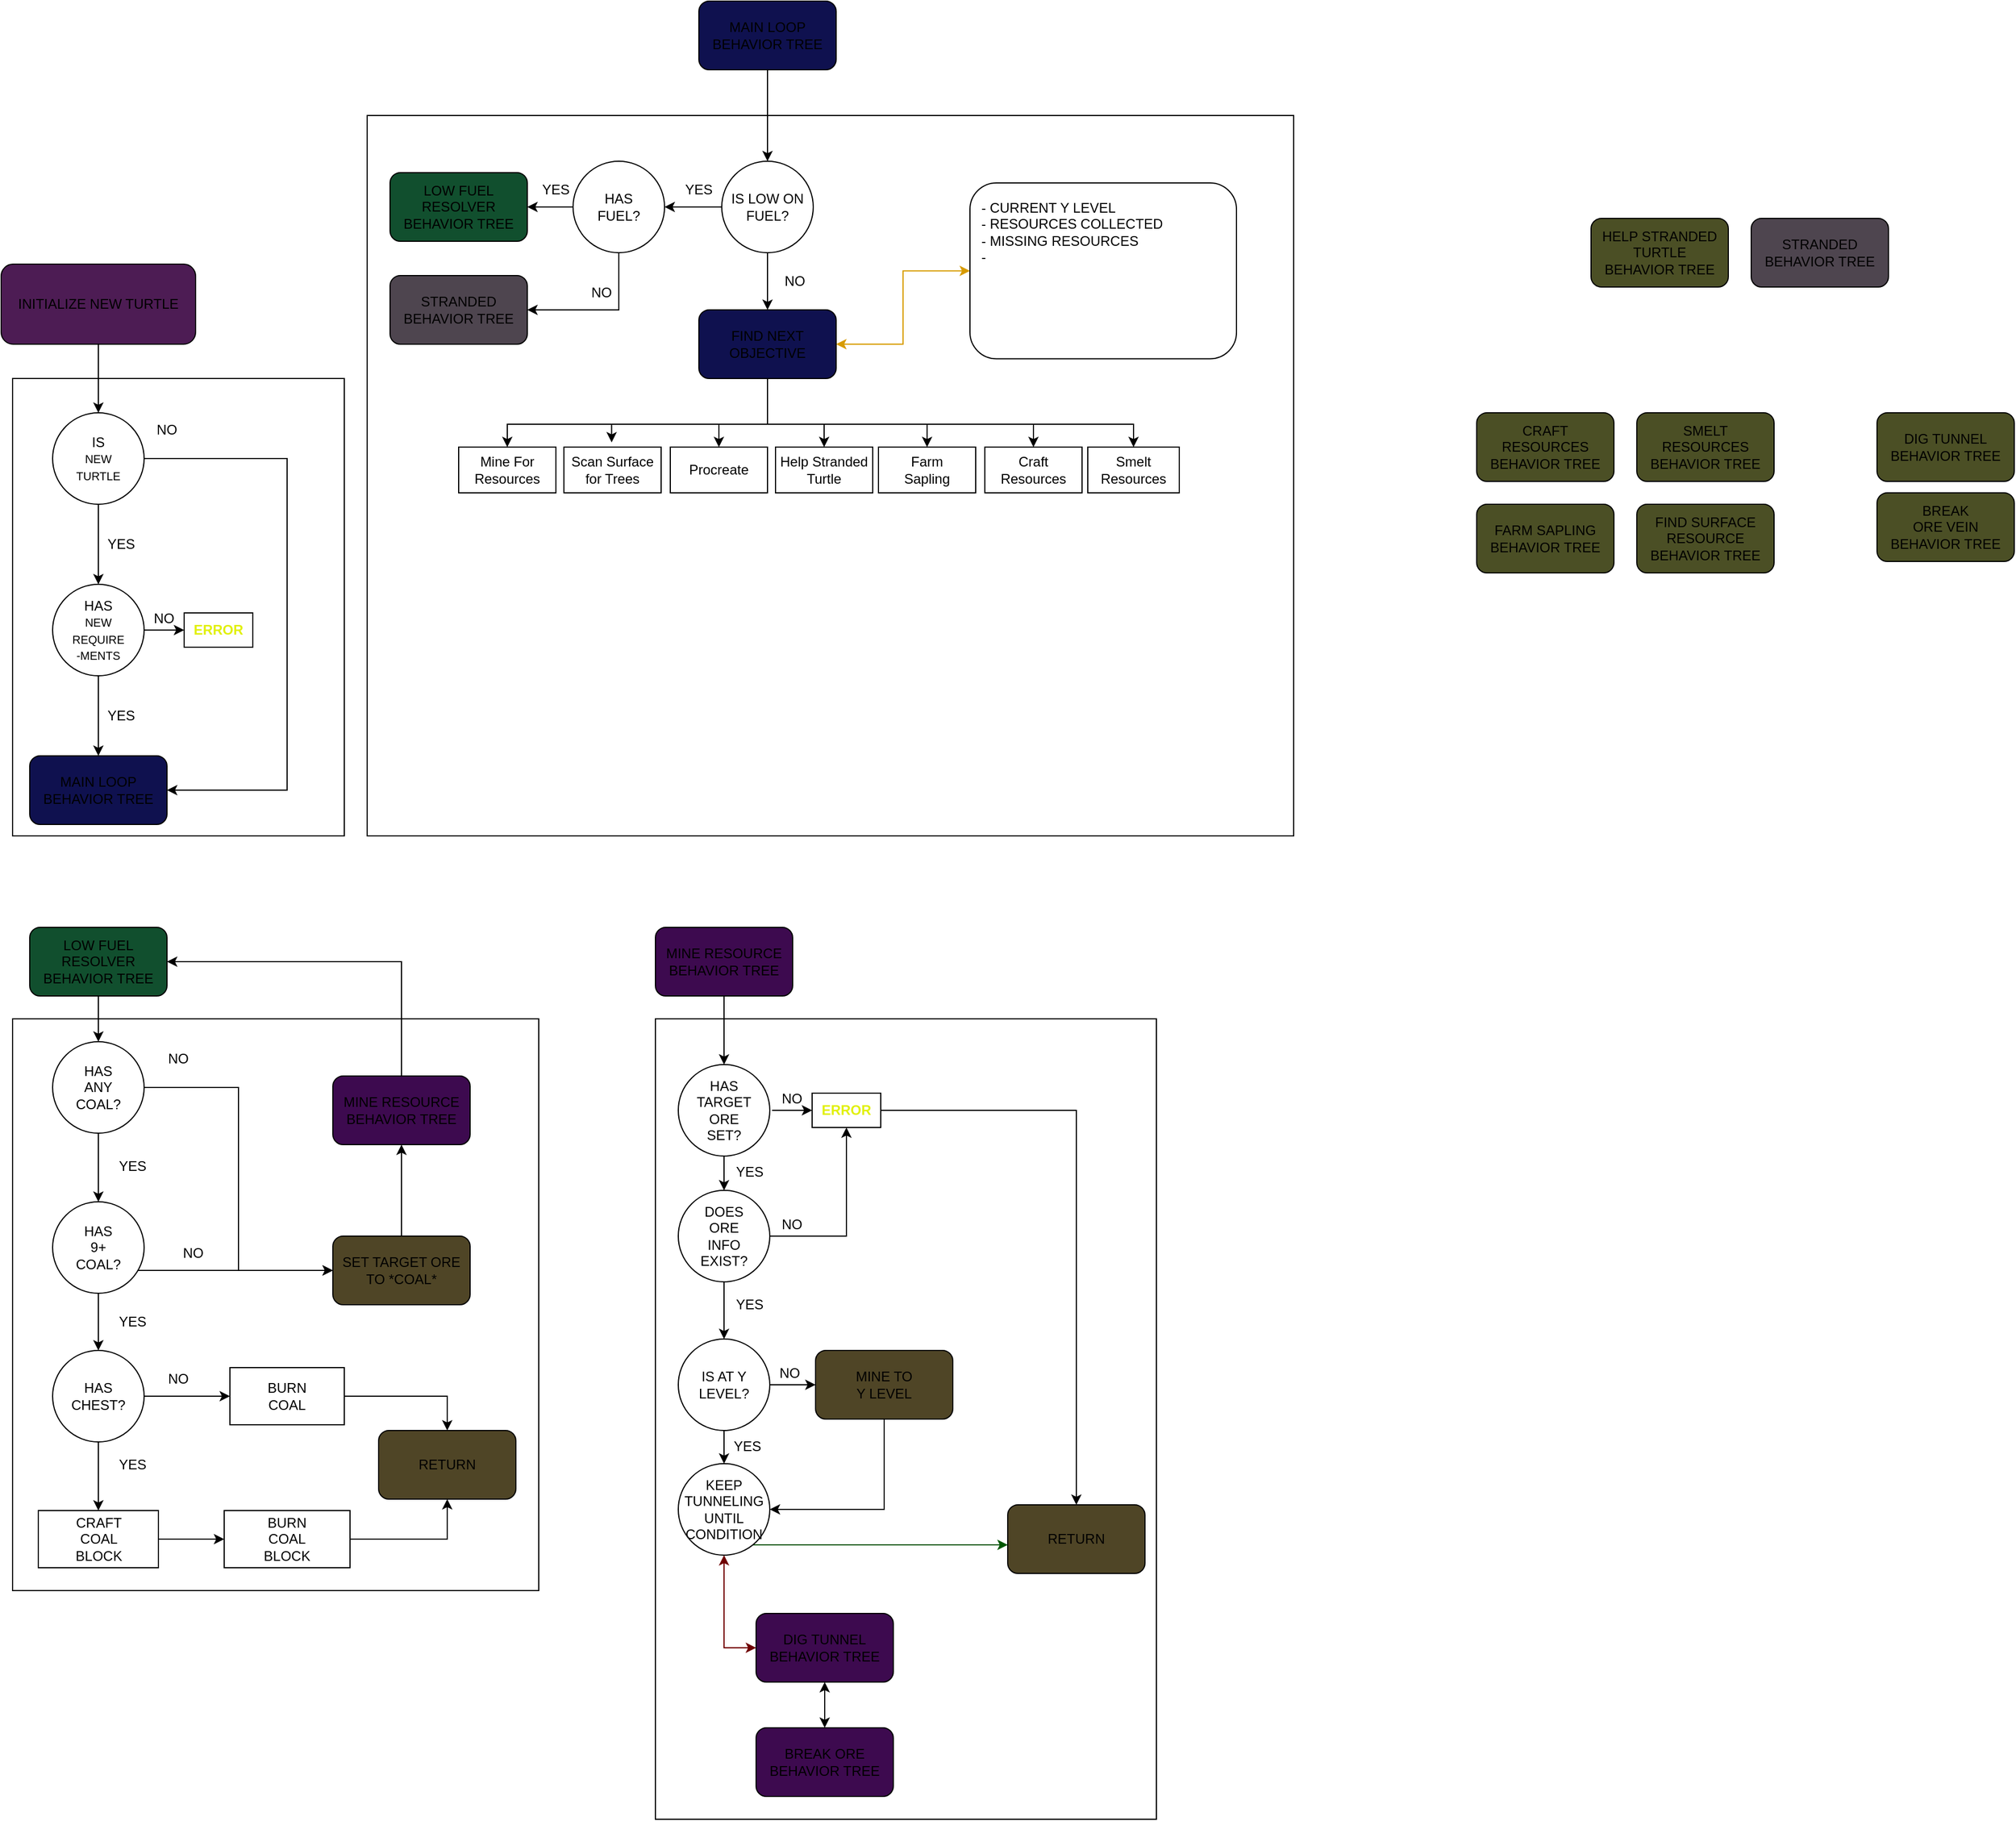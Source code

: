 <mxfile version="22.1.2" type="device">
  <diagram id="C5RBs43oDa-KdzZeNtuy" name="Page-1">
    <mxGraphModel dx="989" dy="1010" grid="1" gridSize="10" guides="1" tooltips="1" connect="1" arrows="1" fold="1" page="0" pageScale="1" pageWidth="827" pageHeight="1169" math="0" shadow="0">
      <root>
        <mxCell id="WIyWlLk6GJQsqaUBKTNV-0" />
        <mxCell id="WIyWlLk6GJQsqaUBKTNV-1" parent="WIyWlLk6GJQsqaUBKTNV-0" />
        <mxCell id="fIsmHAN3YxHPpo_NFKhi-23" value="" style="rounded=0;whiteSpace=wrap;html=1;fillColor=none;" parent="WIyWlLk6GJQsqaUBKTNV-1" vertex="1">
          <mxGeometry x="360" y="-90" width="810" height="630" as="geometry" />
        </mxCell>
        <mxCell id="fIsmHAN3YxHPpo_NFKhi-88" value="" style="rounded=0;whiteSpace=wrap;html=1;fillColor=none;" parent="WIyWlLk6GJQsqaUBKTNV-1" vertex="1">
          <mxGeometry x="612" y="700" width="438" height="700" as="geometry" />
        </mxCell>
        <mxCell id="fIsmHAN3YxHPpo_NFKhi-19" value="" style="rounded=0;whiteSpace=wrap;html=1;fillColor=none;" parent="WIyWlLk6GJQsqaUBKTNV-1" vertex="1">
          <mxGeometry x="50" y="140" width="290" height="400" as="geometry" />
        </mxCell>
        <mxCell id="fIsmHAN3YxHPpo_NFKhi-36" value="" style="rounded=0;whiteSpace=wrap;html=1;fillColor=none;" parent="WIyWlLk6GJQsqaUBKTNV-1" vertex="1">
          <mxGeometry x="50" y="700" width="460" height="500" as="geometry" />
        </mxCell>
        <mxCell id="fIsmHAN3YxHPpo_NFKhi-26" style="edgeStyle=orthogonalEdgeStyle;rounded=0;orthogonalLoop=1;jettySize=auto;html=1;entryX=0.5;entryY=0;entryDx=0;entryDy=0;" parent="WIyWlLk6GJQsqaUBKTNV-1" source="fIsmHAN3YxHPpo_NFKhi-1" target="fIsmHAN3YxHPpo_NFKhi-6" edge="1">
          <mxGeometry relative="1" as="geometry" />
        </mxCell>
        <mxCell id="fIsmHAN3YxHPpo_NFKhi-1" value="INITIALIZE NEW TURTLE" style="rounded=1;whiteSpace=wrap;html=1;fillColor=#4D1C54;" parent="WIyWlLk6GJQsqaUBKTNV-1" vertex="1">
          <mxGeometry x="40" y="40" width="170" height="70" as="geometry" />
        </mxCell>
        <mxCell id="fIsmHAN3YxHPpo_NFKhi-5" style="edgeStyle=orthogonalEdgeStyle;rounded=0;orthogonalLoop=1;jettySize=auto;html=1;entryX=0.5;entryY=0;entryDx=0;entryDy=0;exitX=0.5;exitY=1;exitDx=0;exitDy=0;" parent="WIyWlLk6GJQsqaUBKTNV-1" source="fIsmHAN3YxHPpo_NFKhi-6" target="fIsmHAN3YxHPpo_NFKhi-7" edge="1">
          <mxGeometry relative="1" as="geometry">
            <mxPoint x="125" y="270" as="sourcePoint" />
            <mxPoint x="125" y="310" as="targetPoint" />
          </mxGeometry>
        </mxCell>
        <mxCell id="fIsmHAN3YxHPpo_NFKhi-8" style="edgeStyle=orthogonalEdgeStyle;rounded=0;orthogonalLoop=1;jettySize=auto;html=1;entryX=1;entryY=0.5;entryDx=0;entryDy=0;exitX=1;exitY=0.5;exitDx=0;exitDy=0;" parent="WIyWlLk6GJQsqaUBKTNV-1" source="fIsmHAN3YxHPpo_NFKhi-6" target="fIsmHAN3YxHPpo_NFKhi-10" edge="1">
          <mxGeometry relative="1" as="geometry">
            <mxPoint x="200" y="210" as="targetPoint" />
            <Array as="points">
              <mxPoint x="290" y="210" />
              <mxPoint x="290" y="500" />
            </Array>
          </mxGeometry>
        </mxCell>
        <mxCell id="fIsmHAN3YxHPpo_NFKhi-6" value="IS&lt;br style=&quot;font-size: 10px;&quot;&gt;&lt;span style=&quot;font-size: 10px;&quot;&gt;NEW&lt;/span&gt;&lt;br style=&quot;font-size: 10px;&quot;&gt;&lt;span style=&quot;font-size: 10px;&quot;&gt;TURTLE&lt;/span&gt;" style="ellipse;whiteSpace=wrap;html=1;aspect=fixed;" parent="WIyWlLk6GJQsqaUBKTNV-1" vertex="1">
          <mxGeometry x="85" y="170" width="80" height="80" as="geometry" />
        </mxCell>
        <mxCell id="fIsmHAN3YxHPpo_NFKhi-9" style="edgeStyle=orthogonalEdgeStyle;rounded=0;orthogonalLoop=1;jettySize=auto;html=1;" parent="WIyWlLk6GJQsqaUBKTNV-1" source="fIsmHAN3YxHPpo_NFKhi-7" edge="1">
          <mxGeometry relative="1" as="geometry">
            <mxPoint x="200" y="360" as="targetPoint" />
          </mxGeometry>
        </mxCell>
        <mxCell id="fIsmHAN3YxHPpo_NFKhi-11" style="edgeStyle=orthogonalEdgeStyle;rounded=0;orthogonalLoop=1;jettySize=auto;html=1;entryX=0.5;entryY=0;entryDx=0;entryDy=0;" parent="WIyWlLk6GJQsqaUBKTNV-1" source="fIsmHAN3YxHPpo_NFKhi-7" target="fIsmHAN3YxHPpo_NFKhi-10" edge="1">
          <mxGeometry relative="1" as="geometry" />
        </mxCell>
        <mxCell id="fIsmHAN3YxHPpo_NFKhi-7" value="HAS&lt;br style=&quot;font-size: 10px;&quot;&gt;&lt;span style=&quot;font-size: 10px;&quot;&gt;NEW&lt;/span&gt;&lt;br style=&quot;font-size: 10px;&quot;&gt;&lt;span style=&quot;font-size: 10px;&quot;&gt;REQUIRE&lt;br&gt;&lt;/span&gt;&lt;span style=&quot;font-size: 10px;&quot;&gt;-MENTS&lt;/span&gt;" style="ellipse;whiteSpace=wrap;html=1;aspect=fixed;" parent="WIyWlLk6GJQsqaUBKTNV-1" vertex="1">
          <mxGeometry x="85" y="320" width="80" height="80" as="geometry" />
        </mxCell>
        <mxCell id="fIsmHAN3YxHPpo_NFKhi-10" value="MAIN LOOP&lt;br&gt;BEHAVIOR TREE" style="rounded=1;whiteSpace=wrap;html=1;fillColor=#0F114F;" parent="WIyWlLk6GJQsqaUBKTNV-1" vertex="1">
          <mxGeometry x="65" y="470" width="120" height="60" as="geometry" />
        </mxCell>
        <mxCell id="fIsmHAN3YxHPpo_NFKhi-13" value="ERROR" style="text;html=1;strokeColor=default;fillColor=none;align=center;verticalAlign=middle;whiteSpace=wrap;rounded=0;fontColor=#E1F00C;fontStyle=1" parent="WIyWlLk6GJQsqaUBKTNV-1" vertex="1">
          <mxGeometry x="200" y="345" width="60" height="30" as="geometry" />
        </mxCell>
        <mxCell id="fIsmHAN3YxHPpo_NFKhi-14" value="NO" style="text;html=1;strokeColor=none;fillColor=none;align=center;verticalAlign=middle;whiteSpace=wrap;rounded=0;" parent="WIyWlLk6GJQsqaUBKTNV-1" vertex="1">
          <mxGeometry x="165" y="170" width="40" height="30" as="geometry" />
        </mxCell>
        <mxCell id="fIsmHAN3YxHPpo_NFKhi-16" value="NO" style="text;html=1;strokeColor=none;fillColor=none;align=center;verticalAlign=middle;whiteSpace=wrap;rounded=0;" parent="WIyWlLk6GJQsqaUBKTNV-1" vertex="1">
          <mxGeometry x="165" y="340" width="35" height="20" as="geometry" />
        </mxCell>
        <mxCell id="fIsmHAN3YxHPpo_NFKhi-17" value="YES" style="text;html=1;strokeColor=none;fillColor=none;align=center;verticalAlign=middle;whiteSpace=wrap;rounded=0;" parent="WIyWlLk6GJQsqaUBKTNV-1" vertex="1">
          <mxGeometry x="125" y="270" width="40" height="30" as="geometry" />
        </mxCell>
        <mxCell id="fIsmHAN3YxHPpo_NFKhi-18" value="YES" style="text;html=1;strokeColor=none;fillColor=none;align=center;verticalAlign=middle;whiteSpace=wrap;rounded=0;" parent="WIyWlLk6GJQsqaUBKTNV-1" vertex="1">
          <mxGeometry x="125" y="420" width="40" height="30" as="geometry" />
        </mxCell>
        <mxCell id="fIsmHAN3YxHPpo_NFKhi-27" style="edgeStyle=orthogonalEdgeStyle;rounded=0;orthogonalLoop=1;jettySize=auto;html=1;entryX=0.5;entryY=0;entryDx=0;entryDy=0;" parent="WIyWlLk6GJQsqaUBKTNV-1" source="fIsmHAN3YxHPpo_NFKhi-21" target="fIsmHAN3YxHPpo_NFKhi-25" edge="1">
          <mxGeometry relative="1" as="geometry" />
        </mxCell>
        <mxCell id="fIsmHAN3YxHPpo_NFKhi-21" value="MAIN LOOP&lt;br&gt;BEHAVIOR TREE" style="rounded=1;whiteSpace=wrap;html=1;fillColor=#0F114F;" parent="WIyWlLk6GJQsqaUBKTNV-1" vertex="1">
          <mxGeometry x="650" y="-190" width="120" height="60" as="geometry" />
        </mxCell>
        <mxCell id="fIsmHAN3YxHPpo_NFKhi-38" style="edgeStyle=orthogonalEdgeStyle;rounded=0;orthogonalLoop=1;jettySize=auto;html=1;entryX=0.5;entryY=0;entryDx=0;entryDy=0;" parent="WIyWlLk6GJQsqaUBKTNV-1" source="fIsmHAN3YxHPpo_NFKhi-22" target="fIsmHAN3YxHPpo_NFKhi-37" edge="1">
          <mxGeometry relative="1" as="geometry" />
        </mxCell>
        <mxCell id="fIsmHAN3YxHPpo_NFKhi-22" value="LOW FUEL&lt;br&gt;RESOLVER&lt;br&gt;BEHAVIOR TREE" style="rounded=1;whiteSpace=wrap;html=1;fillColor=#114F2E;" parent="WIyWlLk6GJQsqaUBKTNV-1" vertex="1">
          <mxGeometry x="65" y="620" width="120" height="60" as="geometry" />
        </mxCell>
        <mxCell id="fIsmHAN3YxHPpo_NFKhi-30" style="edgeStyle=orthogonalEdgeStyle;rounded=0;orthogonalLoop=1;jettySize=auto;html=1;entryX=0.5;entryY=0;entryDx=0;entryDy=0;" parent="WIyWlLk6GJQsqaUBKTNV-1" source="fIsmHAN3YxHPpo_NFKhi-25" target="fIsmHAN3YxHPpo_NFKhi-29" edge="1">
          <mxGeometry relative="1" as="geometry" />
        </mxCell>
        <mxCell id="fIsmHAN3YxHPpo_NFKhi-130" style="edgeStyle=orthogonalEdgeStyle;rounded=0;orthogonalLoop=1;jettySize=auto;html=1;entryX=1;entryY=0.5;entryDx=0;entryDy=0;" parent="WIyWlLk6GJQsqaUBKTNV-1" source="fIsmHAN3YxHPpo_NFKhi-25" target="fIsmHAN3YxHPpo_NFKhi-58" edge="1">
          <mxGeometry relative="1" as="geometry" />
        </mxCell>
        <mxCell id="fIsmHAN3YxHPpo_NFKhi-25" value="IS LOW ON FUEL?" style="ellipse;whiteSpace=wrap;html=1;aspect=fixed;" parent="WIyWlLk6GJQsqaUBKTNV-1" vertex="1">
          <mxGeometry x="670" y="-50" width="80" height="80" as="geometry" />
        </mxCell>
        <mxCell id="OW8KxhWi1w3v-cnNSmXm-7" style="edgeStyle=orthogonalEdgeStyle;rounded=0;orthogonalLoop=1;jettySize=auto;html=1;entryX=0;entryY=0.5;entryDx=0;entryDy=0;fillColor=#ffcd28;gradientColor=#ffa500;strokeColor=#d79b00;startArrow=classic;startFill=1;" edge="1" parent="WIyWlLk6GJQsqaUBKTNV-1" source="fIsmHAN3YxHPpo_NFKhi-29" target="OW8KxhWi1w3v-cnNSmXm-3">
          <mxGeometry relative="1" as="geometry" />
        </mxCell>
        <mxCell id="OW8KxhWi1w3v-cnNSmXm-14" style="edgeStyle=orthogonalEdgeStyle;rounded=0;orthogonalLoop=1;jettySize=auto;html=1;entryX=0.5;entryY=0;entryDx=0;entryDy=0;" edge="1" parent="WIyWlLk6GJQsqaUBKTNV-1" source="fIsmHAN3YxHPpo_NFKhi-29" target="OW8KxhWi1w3v-cnNSmXm-6">
          <mxGeometry relative="1" as="geometry">
            <Array as="points">
              <mxPoint x="710" y="180" />
              <mxPoint x="483" y="180" />
            </Array>
          </mxGeometry>
        </mxCell>
        <mxCell id="OW8KxhWi1w3v-cnNSmXm-16" style="edgeStyle=orthogonalEdgeStyle;rounded=0;orthogonalLoop=1;jettySize=auto;html=1;entryX=0.5;entryY=0;entryDx=0;entryDy=0;" edge="1" parent="WIyWlLk6GJQsqaUBKTNV-1" source="fIsmHAN3YxHPpo_NFKhi-29" target="OW8KxhWi1w3v-cnNSmXm-9">
          <mxGeometry relative="1" as="geometry">
            <Array as="points">
              <mxPoint x="710" y="180" />
              <mxPoint x="667" y="180" />
            </Array>
          </mxGeometry>
        </mxCell>
        <mxCell id="OW8KxhWi1w3v-cnNSmXm-17" style="edgeStyle=orthogonalEdgeStyle;rounded=0;orthogonalLoop=1;jettySize=auto;html=1;entryX=0.5;entryY=0;entryDx=0;entryDy=0;" edge="1" parent="WIyWlLk6GJQsqaUBKTNV-1" source="fIsmHAN3YxHPpo_NFKhi-29" target="OW8KxhWi1w3v-cnNSmXm-8">
          <mxGeometry relative="1" as="geometry">
            <Array as="points">
              <mxPoint x="710" y="180" />
              <mxPoint x="759" y="180" />
            </Array>
          </mxGeometry>
        </mxCell>
        <mxCell id="OW8KxhWi1w3v-cnNSmXm-18" style="edgeStyle=orthogonalEdgeStyle;rounded=0;orthogonalLoop=1;jettySize=auto;html=1;entryX=0.5;entryY=0;entryDx=0;entryDy=0;" edge="1" parent="WIyWlLk6GJQsqaUBKTNV-1" source="fIsmHAN3YxHPpo_NFKhi-29" target="OW8KxhWi1w3v-cnNSmXm-11">
          <mxGeometry relative="1" as="geometry">
            <Array as="points">
              <mxPoint x="710" y="180" />
              <mxPoint x="849" y="180" />
            </Array>
          </mxGeometry>
        </mxCell>
        <mxCell id="OW8KxhWi1w3v-cnNSmXm-19" style="edgeStyle=orthogonalEdgeStyle;rounded=0;orthogonalLoop=1;jettySize=auto;html=1;entryX=0.5;entryY=0;entryDx=0;entryDy=0;" edge="1" parent="WIyWlLk6GJQsqaUBKTNV-1" source="fIsmHAN3YxHPpo_NFKhi-29" target="OW8KxhWi1w3v-cnNSmXm-10">
          <mxGeometry relative="1" as="geometry">
            <Array as="points">
              <mxPoint x="710" y="180" />
              <mxPoint x="943" y="180" />
            </Array>
          </mxGeometry>
        </mxCell>
        <mxCell id="OW8KxhWi1w3v-cnNSmXm-20" style="edgeStyle=orthogonalEdgeStyle;rounded=0;orthogonalLoop=1;jettySize=auto;html=1;entryX=0.5;entryY=0;entryDx=0;entryDy=0;" edge="1" parent="WIyWlLk6GJQsqaUBKTNV-1" source="fIsmHAN3YxHPpo_NFKhi-29" target="OW8KxhWi1w3v-cnNSmXm-12">
          <mxGeometry relative="1" as="geometry">
            <Array as="points">
              <mxPoint x="710" y="180" />
              <mxPoint x="1030" y="180" />
            </Array>
          </mxGeometry>
        </mxCell>
        <mxCell id="fIsmHAN3YxHPpo_NFKhi-29" value="FIND NEXT OBJECTIVE" style="rounded=1;whiteSpace=wrap;html=1;fillColor=#0F114F;" parent="WIyWlLk6GJQsqaUBKTNV-1" vertex="1">
          <mxGeometry x="650" y="80" width="120" height="60" as="geometry" />
        </mxCell>
        <mxCell id="fIsmHAN3YxHPpo_NFKhi-32" value="LOW FUEL&lt;br&gt;RESOLVER&lt;br&gt;BEHAVIOR TREE" style="rounded=1;whiteSpace=wrap;html=1;fillColor=#114F2E;" parent="WIyWlLk6GJQsqaUBKTNV-1" vertex="1">
          <mxGeometry x="380" y="-40" width="120" height="60" as="geometry" />
        </mxCell>
        <mxCell id="fIsmHAN3YxHPpo_NFKhi-34" value="YES" style="text;html=1;strokeColor=none;fillColor=none;align=center;verticalAlign=middle;whiteSpace=wrap;rounded=0;" parent="WIyWlLk6GJQsqaUBKTNV-1" vertex="1">
          <mxGeometry x="630" y="-40" width="40" height="30" as="geometry" />
        </mxCell>
        <mxCell id="fIsmHAN3YxHPpo_NFKhi-47" style="edgeStyle=orthogonalEdgeStyle;rounded=0;orthogonalLoop=1;jettySize=auto;html=1;entryX=0.5;entryY=0;entryDx=0;entryDy=0;" parent="WIyWlLk6GJQsqaUBKTNV-1" source="fIsmHAN3YxHPpo_NFKhi-37" target="fIsmHAN3YxHPpo_NFKhi-41" edge="1">
          <mxGeometry relative="1" as="geometry" />
        </mxCell>
        <mxCell id="fIsmHAN3YxHPpo_NFKhi-124" style="edgeStyle=orthogonalEdgeStyle;rounded=0;orthogonalLoop=1;jettySize=auto;html=1;entryX=0;entryY=0.5;entryDx=0;entryDy=0;" parent="WIyWlLk6GJQsqaUBKTNV-1" source="fIsmHAN3YxHPpo_NFKhi-37" target="fIsmHAN3YxHPpo_NFKhi-83" edge="1">
          <mxGeometry relative="1" as="geometry" />
        </mxCell>
        <mxCell id="fIsmHAN3YxHPpo_NFKhi-37" value="HAS&lt;br&gt;ANY&lt;br&gt;COAL?" style="ellipse;whiteSpace=wrap;html=1;aspect=fixed;" parent="WIyWlLk6GJQsqaUBKTNV-1" vertex="1">
          <mxGeometry x="85" y="720" width="80" height="80" as="geometry" />
        </mxCell>
        <mxCell id="fIsmHAN3YxHPpo_NFKhi-51" style="edgeStyle=orthogonalEdgeStyle;rounded=0;orthogonalLoop=1;jettySize=auto;html=1;entryX=0.5;entryY=0;entryDx=0;entryDy=0;" parent="WIyWlLk6GJQsqaUBKTNV-1" source="fIsmHAN3YxHPpo_NFKhi-41" target="fIsmHAN3YxHPpo_NFKhi-50" edge="1">
          <mxGeometry relative="1" as="geometry" />
        </mxCell>
        <mxCell id="fIsmHAN3YxHPpo_NFKhi-123" style="edgeStyle=orthogonalEdgeStyle;rounded=0;orthogonalLoop=1;jettySize=auto;html=1;entryX=0;entryY=0.5;entryDx=0;entryDy=0;" parent="WIyWlLk6GJQsqaUBKTNV-1" source="fIsmHAN3YxHPpo_NFKhi-41" target="fIsmHAN3YxHPpo_NFKhi-83" edge="1">
          <mxGeometry relative="1" as="geometry">
            <Array as="points">
              <mxPoint x="300" y="920" />
              <mxPoint x="300" y="920" />
            </Array>
          </mxGeometry>
        </mxCell>
        <mxCell id="fIsmHAN3YxHPpo_NFKhi-41" value="HAS&lt;br&gt;9+&lt;br&gt;COAL?" style="ellipse;whiteSpace=wrap;html=1;aspect=fixed;" parent="WIyWlLk6GJQsqaUBKTNV-1" vertex="1">
          <mxGeometry x="85" y="860" width="80" height="80" as="geometry" />
        </mxCell>
        <mxCell id="fIsmHAN3YxHPpo_NFKhi-126" style="edgeStyle=orthogonalEdgeStyle;rounded=0;orthogonalLoop=1;jettySize=auto;html=1;entryX=1;entryY=0.5;entryDx=0;entryDy=0;" parent="WIyWlLk6GJQsqaUBKTNV-1" source="fIsmHAN3YxHPpo_NFKhi-43" target="fIsmHAN3YxHPpo_NFKhi-22" edge="1">
          <mxGeometry relative="1" as="geometry">
            <Array as="points">
              <mxPoint x="390" y="650" />
            </Array>
          </mxGeometry>
        </mxCell>
        <mxCell id="fIsmHAN3YxHPpo_NFKhi-43" value="MINE RESOURCE&lt;br&gt;BEHAVIOR TREE" style="rounded=1;whiteSpace=wrap;html=1;fillColor=#3D0A4F;" parent="WIyWlLk6GJQsqaUBKTNV-1" vertex="1">
          <mxGeometry x="330" y="750" width="120" height="60" as="geometry" />
        </mxCell>
        <mxCell id="fIsmHAN3YxHPpo_NFKhi-87" style="edgeStyle=orthogonalEdgeStyle;rounded=0;orthogonalLoop=1;jettySize=auto;html=1;entryX=0.5;entryY=0;entryDx=0;entryDy=0;" parent="WIyWlLk6GJQsqaUBKTNV-1" source="fIsmHAN3YxHPpo_NFKhi-45" target="fIsmHAN3YxHPpo_NFKhi-86" edge="1">
          <mxGeometry relative="1" as="geometry" />
        </mxCell>
        <mxCell id="fIsmHAN3YxHPpo_NFKhi-45" value="MINE RESOURCE&lt;br&gt;BEHAVIOR TREE" style="rounded=1;whiteSpace=wrap;html=1;fillColor=#3D0A4F;" parent="WIyWlLk6GJQsqaUBKTNV-1" vertex="1">
          <mxGeometry x="612" y="620" width="120" height="60" as="geometry" />
        </mxCell>
        <mxCell id="fIsmHAN3YxHPpo_NFKhi-46" value="NO" style="text;html=1;strokeColor=none;fillColor=none;align=center;verticalAlign=middle;whiteSpace=wrap;rounded=0;" parent="WIyWlLk6GJQsqaUBKTNV-1" vertex="1">
          <mxGeometry x="165" y="720" width="60" height="30" as="geometry" />
        </mxCell>
        <mxCell id="fIsmHAN3YxHPpo_NFKhi-49" value="NO" style="text;html=1;strokeColor=none;fillColor=none;align=center;verticalAlign=middle;whiteSpace=wrap;rounded=0;" parent="WIyWlLk6GJQsqaUBKTNV-1" vertex="1">
          <mxGeometry x="177.5" y="890" width="60" height="30" as="geometry" />
        </mxCell>
        <mxCell id="fIsmHAN3YxHPpo_NFKhi-75" style="edgeStyle=orthogonalEdgeStyle;rounded=0;orthogonalLoop=1;jettySize=auto;html=1;entryX=0;entryY=0.5;entryDx=0;entryDy=0;" parent="WIyWlLk6GJQsqaUBKTNV-1" source="fIsmHAN3YxHPpo_NFKhi-50" target="fIsmHAN3YxHPpo_NFKhi-67" edge="1">
          <mxGeometry relative="1" as="geometry" />
        </mxCell>
        <mxCell id="fIsmHAN3YxHPpo_NFKhi-76" style="edgeStyle=orthogonalEdgeStyle;rounded=0;orthogonalLoop=1;jettySize=auto;html=1;entryX=0.5;entryY=0;entryDx=0;entryDy=0;" parent="WIyWlLk6GJQsqaUBKTNV-1" source="fIsmHAN3YxHPpo_NFKhi-50" target="fIsmHAN3YxHPpo_NFKhi-68" edge="1">
          <mxGeometry relative="1" as="geometry" />
        </mxCell>
        <mxCell id="fIsmHAN3YxHPpo_NFKhi-50" value="HAS&lt;br&gt;CHEST?" style="ellipse;whiteSpace=wrap;html=1;aspect=fixed;" parent="WIyWlLk6GJQsqaUBKTNV-1" vertex="1">
          <mxGeometry x="85" y="990" width="80" height="80" as="geometry" />
        </mxCell>
        <mxCell id="fIsmHAN3YxHPpo_NFKhi-53" value="NO" style="text;html=1;strokeColor=none;fillColor=none;align=center;verticalAlign=middle;whiteSpace=wrap;rounded=0;" parent="WIyWlLk6GJQsqaUBKTNV-1" vertex="1">
          <mxGeometry x="165" y="1000" width="60" height="30" as="geometry" />
        </mxCell>
        <mxCell id="fIsmHAN3YxHPpo_NFKhi-57" value="STRANDED&lt;br&gt;BEHAVIOR TREE" style="rounded=1;whiteSpace=wrap;html=1;fillColor=#4E454F;" parent="WIyWlLk6GJQsqaUBKTNV-1" vertex="1">
          <mxGeometry x="1570" width="120" height="60" as="geometry" />
        </mxCell>
        <mxCell id="fIsmHAN3YxHPpo_NFKhi-60" value="NO" style="text;html=1;strokeColor=none;fillColor=none;align=center;verticalAlign=middle;whiteSpace=wrap;rounded=0;" parent="WIyWlLk6GJQsqaUBKTNV-1" vertex="1">
          <mxGeometry x="714" y="40" width="40" height="30" as="geometry" />
        </mxCell>
        <mxCell id="fIsmHAN3YxHPpo_NFKhi-61" value="STRANDED&lt;br&gt;BEHAVIOR TREE" style="rounded=1;whiteSpace=wrap;html=1;fillColor=#4E454F;" parent="WIyWlLk6GJQsqaUBKTNV-1" vertex="1">
          <mxGeometry x="380" y="50" width="120" height="60" as="geometry" />
        </mxCell>
        <mxCell id="fIsmHAN3YxHPpo_NFKhi-63" value="NO" style="text;html=1;strokeColor=none;fillColor=none;align=center;verticalAlign=middle;whiteSpace=wrap;rounded=0;" parent="WIyWlLk6GJQsqaUBKTNV-1" vertex="1">
          <mxGeometry x="550" y="50" width="30" height="30" as="geometry" />
        </mxCell>
        <mxCell id="fIsmHAN3YxHPpo_NFKhi-74" style="edgeStyle=orthogonalEdgeStyle;rounded=0;orthogonalLoop=1;jettySize=auto;html=1;entryX=0.5;entryY=0;entryDx=0;entryDy=0;" parent="WIyWlLk6GJQsqaUBKTNV-1" source="fIsmHAN3YxHPpo_NFKhi-67" target="fIsmHAN3YxHPpo_NFKhi-73" edge="1">
          <mxGeometry relative="1" as="geometry">
            <mxPoint x="430" y="1030" as="targetPoint" />
          </mxGeometry>
        </mxCell>
        <mxCell id="fIsmHAN3YxHPpo_NFKhi-67" value="BURN&lt;br&gt;COAL" style="rounded=0;whiteSpace=wrap;html=1;" parent="WIyWlLk6GJQsqaUBKTNV-1" vertex="1">
          <mxGeometry x="240" y="1005" width="100" height="50" as="geometry" />
        </mxCell>
        <mxCell id="fIsmHAN3YxHPpo_NFKhi-77" style="edgeStyle=orthogonalEdgeStyle;rounded=0;orthogonalLoop=1;jettySize=auto;html=1;entryX=0;entryY=0.5;entryDx=0;entryDy=0;" parent="WIyWlLk6GJQsqaUBKTNV-1" source="fIsmHAN3YxHPpo_NFKhi-68" target="fIsmHAN3YxHPpo_NFKhi-69" edge="1">
          <mxGeometry relative="1" as="geometry" />
        </mxCell>
        <mxCell id="fIsmHAN3YxHPpo_NFKhi-68" value="CRAFT&lt;br&gt;COAL&lt;br&gt;BLOCK" style="rounded=0;whiteSpace=wrap;html=1;" parent="WIyWlLk6GJQsqaUBKTNV-1" vertex="1">
          <mxGeometry x="72.5" y="1130" width="105" height="50" as="geometry" />
        </mxCell>
        <mxCell id="fIsmHAN3YxHPpo_NFKhi-78" style="edgeStyle=orthogonalEdgeStyle;rounded=0;orthogonalLoop=1;jettySize=auto;html=1;exitX=1;exitY=0.5;exitDx=0;exitDy=0;entryX=0.5;entryY=1;entryDx=0;entryDy=0;" parent="WIyWlLk6GJQsqaUBKTNV-1" source="fIsmHAN3YxHPpo_NFKhi-69" target="fIsmHAN3YxHPpo_NFKhi-73" edge="1">
          <mxGeometry relative="1" as="geometry" />
        </mxCell>
        <mxCell id="fIsmHAN3YxHPpo_NFKhi-69" value="BURN&lt;br&gt;COAL&lt;br&gt;BLOCK" style="rounded=0;whiteSpace=wrap;html=1;" parent="WIyWlLk6GJQsqaUBKTNV-1" vertex="1">
          <mxGeometry x="235" y="1130" width="110" height="50" as="geometry" />
        </mxCell>
        <mxCell id="fIsmHAN3YxHPpo_NFKhi-73" value="RETURN" style="rounded=1;whiteSpace=wrap;html=1;fillColor=#4F4526;" parent="WIyWlLk6GJQsqaUBKTNV-1" vertex="1">
          <mxGeometry x="370" y="1060" width="120" height="60" as="geometry" />
        </mxCell>
        <mxCell id="fIsmHAN3YxHPpo_NFKhi-80" value="YES" style="text;html=1;strokeColor=none;fillColor=none;align=center;verticalAlign=middle;whiteSpace=wrap;rounded=0;" parent="WIyWlLk6GJQsqaUBKTNV-1" vertex="1">
          <mxGeometry x="125" y="950" width="60" height="30" as="geometry" />
        </mxCell>
        <mxCell id="fIsmHAN3YxHPpo_NFKhi-81" value="YES" style="text;html=1;strokeColor=none;fillColor=none;align=center;verticalAlign=middle;whiteSpace=wrap;rounded=0;" parent="WIyWlLk6GJQsqaUBKTNV-1" vertex="1">
          <mxGeometry x="125" y="1075" width="60" height="30" as="geometry" />
        </mxCell>
        <mxCell id="fIsmHAN3YxHPpo_NFKhi-125" style="edgeStyle=orthogonalEdgeStyle;rounded=0;orthogonalLoop=1;jettySize=auto;html=1;entryX=0.5;entryY=1;entryDx=0;entryDy=0;" parent="WIyWlLk6GJQsqaUBKTNV-1" source="fIsmHAN3YxHPpo_NFKhi-83" target="fIsmHAN3YxHPpo_NFKhi-43" edge="1">
          <mxGeometry relative="1" as="geometry" />
        </mxCell>
        <mxCell id="fIsmHAN3YxHPpo_NFKhi-83" value="SET TARGET ORE TO *COAL*" style="rounded=1;whiteSpace=wrap;html=1;fillColor=#4F4526;" parent="WIyWlLk6GJQsqaUBKTNV-1" vertex="1">
          <mxGeometry x="330" y="890" width="120" height="60" as="geometry" />
        </mxCell>
        <mxCell id="fIsmHAN3YxHPpo_NFKhi-95" style="edgeStyle=orthogonalEdgeStyle;rounded=0;orthogonalLoop=1;jettySize=auto;html=1;entryX=0.5;entryY=0;entryDx=0;entryDy=0;" parent="WIyWlLk6GJQsqaUBKTNV-1" source="fIsmHAN3YxHPpo_NFKhi-86" target="fIsmHAN3YxHPpo_NFKhi-94" edge="1">
          <mxGeometry relative="1" as="geometry" />
        </mxCell>
        <mxCell id="fIsmHAN3YxHPpo_NFKhi-86" value="HAS&lt;br&gt;TARGET&lt;br&gt;ORE&lt;br&gt;SET?" style="ellipse;whiteSpace=wrap;html=1;aspect=fixed;" parent="WIyWlLk6GJQsqaUBKTNV-1" vertex="1">
          <mxGeometry x="632" y="740" width="80" height="80" as="geometry" />
        </mxCell>
        <mxCell id="fIsmHAN3YxHPpo_NFKhi-89" style="edgeStyle=orthogonalEdgeStyle;rounded=0;orthogonalLoop=1;jettySize=auto;html=1;" parent="WIyWlLk6GJQsqaUBKTNV-1" edge="1">
          <mxGeometry relative="1" as="geometry">
            <mxPoint x="749" y="780" as="targetPoint" />
            <mxPoint x="714" y="780" as="sourcePoint" />
          </mxGeometry>
        </mxCell>
        <mxCell id="fIsmHAN3YxHPpo_NFKhi-93" style="edgeStyle=orthogonalEdgeStyle;rounded=0;orthogonalLoop=1;jettySize=auto;html=1;entryX=0.5;entryY=0;entryDx=0;entryDy=0;" parent="WIyWlLk6GJQsqaUBKTNV-1" source="fIsmHAN3YxHPpo_NFKhi-90" target="fIsmHAN3YxHPpo_NFKhi-92" edge="1">
          <mxGeometry relative="1" as="geometry" />
        </mxCell>
        <mxCell id="fIsmHAN3YxHPpo_NFKhi-90" value="ERROR" style="text;html=1;strokeColor=default;fillColor=none;align=center;verticalAlign=middle;whiteSpace=wrap;rounded=0;fontColor=#E1F00C;fontStyle=1" parent="WIyWlLk6GJQsqaUBKTNV-1" vertex="1">
          <mxGeometry x="749" y="765" width="60" height="30" as="geometry" />
        </mxCell>
        <mxCell id="fIsmHAN3YxHPpo_NFKhi-91" value="NO" style="text;html=1;strokeColor=none;fillColor=none;align=center;verticalAlign=middle;whiteSpace=wrap;rounded=0;" parent="WIyWlLk6GJQsqaUBKTNV-1" vertex="1">
          <mxGeometry x="714" y="760" width="35" height="20" as="geometry" />
        </mxCell>
        <mxCell id="fIsmHAN3YxHPpo_NFKhi-92" value="RETURN" style="rounded=1;whiteSpace=wrap;html=1;fillColor=#4F4526;" parent="WIyWlLk6GJQsqaUBKTNV-1" vertex="1">
          <mxGeometry x="920" y="1125" width="120" height="60" as="geometry" />
        </mxCell>
        <mxCell id="fIsmHAN3YxHPpo_NFKhi-96" style="edgeStyle=orthogonalEdgeStyle;rounded=0;orthogonalLoop=1;jettySize=auto;html=1;entryX=0.5;entryY=1;entryDx=0;entryDy=0;" parent="WIyWlLk6GJQsqaUBKTNV-1" source="fIsmHAN3YxHPpo_NFKhi-94" target="fIsmHAN3YxHPpo_NFKhi-90" edge="1">
          <mxGeometry relative="1" as="geometry" />
        </mxCell>
        <mxCell id="fIsmHAN3YxHPpo_NFKhi-101" style="edgeStyle=orthogonalEdgeStyle;rounded=0;orthogonalLoop=1;jettySize=auto;html=1;entryX=0.5;entryY=0;entryDx=0;entryDy=0;" parent="WIyWlLk6GJQsqaUBKTNV-1" source="fIsmHAN3YxHPpo_NFKhi-94" target="fIsmHAN3YxHPpo_NFKhi-100" edge="1">
          <mxGeometry relative="1" as="geometry" />
        </mxCell>
        <mxCell id="fIsmHAN3YxHPpo_NFKhi-94" value="DOES&lt;br&gt;ORE&lt;br&gt;INFO&lt;br&gt;EXIST?" style="ellipse;whiteSpace=wrap;html=1;aspect=fixed;" parent="WIyWlLk6GJQsqaUBKTNV-1" vertex="1">
          <mxGeometry x="632" y="850" width="80" height="80" as="geometry" />
        </mxCell>
        <mxCell id="fIsmHAN3YxHPpo_NFKhi-97" value="NO" style="text;html=1;strokeColor=none;fillColor=none;align=center;verticalAlign=middle;whiteSpace=wrap;rounded=0;" parent="WIyWlLk6GJQsqaUBKTNV-1" vertex="1">
          <mxGeometry x="714" y="870" width="35" height="20" as="geometry" />
        </mxCell>
        <mxCell id="fIsmHAN3YxHPpo_NFKhi-98" value="YES" style="text;html=1;strokeColor=none;fillColor=none;align=center;verticalAlign=middle;whiteSpace=wrap;rounded=0;" parent="WIyWlLk6GJQsqaUBKTNV-1" vertex="1">
          <mxGeometry x="677" y="824" width="35" height="20" as="geometry" />
        </mxCell>
        <mxCell id="fIsmHAN3YxHPpo_NFKhi-105" style="edgeStyle=orthogonalEdgeStyle;rounded=0;orthogonalLoop=1;jettySize=auto;html=1;entryX=0;entryY=0.5;entryDx=0;entryDy=0;" parent="WIyWlLk6GJQsqaUBKTNV-1" source="fIsmHAN3YxHPpo_NFKhi-100" target="fIsmHAN3YxHPpo_NFKhi-104" edge="1">
          <mxGeometry relative="1" as="geometry" />
        </mxCell>
        <mxCell id="fIsmHAN3YxHPpo_NFKhi-107" style="edgeStyle=orthogonalEdgeStyle;rounded=0;orthogonalLoop=1;jettySize=auto;html=1;entryX=0.5;entryY=0;entryDx=0;entryDy=0;" parent="WIyWlLk6GJQsqaUBKTNV-1" source="fIsmHAN3YxHPpo_NFKhi-100" target="fIsmHAN3YxHPpo_NFKhi-106" edge="1">
          <mxGeometry relative="1" as="geometry" />
        </mxCell>
        <mxCell id="fIsmHAN3YxHPpo_NFKhi-100" value="IS AT Y LEVEL?" style="ellipse;whiteSpace=wrap;html=1;aspect=fixed;" parent="WIyWlLk6GJQsqaUBKTNV-1" vertex="1">
          <mxGeometry x="632" y="980" width="80" height="80" as="geometry" />
        </mxCell>
        <mxCell id="fIsmHAN3YxHPpo_NFKhi-102" value="YES" style="text;html=1;strokeColor=none;fillColor=none;align=center;verticalAlign=middle;whiteSpace=wrap;rounded=0;" parent="WIyWlLk6GJQsqaUBKTNV-1" vertex="1">
          <mxGeometry x="677" y="940" width="35" height="20" as="geometry" />
        </mxCell>
        <mxCell id="fIsmHAN3YxHPpo_NFKhi-103" value="NO" style="text;html=1;strokeColor=none;fillColor=none;align=center;verticalAlign=middle;whiteSpace=wrap;rounded=0;" parent="WIyWlLk6GJQsqaUBKTNV-1" vertex="1">
          <mxGeometry x="712" y="1000" width="35" height="20" as="geometry" />
        </mxCell>
        <mxCell id="fIsmHAN3YxHPpo_NFKhi-108" style="edgeStyle=orthogonalEdgeStyle;rounded=0;orthogonalLoop=1;jettySize=auto;html=1;entryX=1;entryY=0.5;entryDx=0;entryDy=0;" parent="WIyWlLk6GJQsqaUBKTNV-1" source="fIsmHAN3YxHPpo_NFKhi-104" target="fIsmHAN3YxHPpo_NFKhi-106" edge="1">
          <mxGeometry relative="1" as="geometry">
            <Array as="points">
              <mxPoint x="812" y="1129" />
            </Array>
          </mxGeometry>
        </mxCell>
        <mxCell id="fIsmHAN3YxHPpo_NFKhi-104" value="MINE TO&lt;br&gt;Y LEVEL" style="rounded=1;whiteSpace=wrap;html=1;fillColor=#4F4526;" parent="WIyWlLk6GJQsqaUBKTNV-1" vertex="1">
          <mxGeometry x="752" y="990" width="120" height="60" as="geometry" />
        </mxCell>
        <mxCell id="fIsmHAN3YxHPpo_NFKhi-138" style="edgeStyle=orthogonalEdgeStyle;rounded=0;orthogonalLoop=1;jettySize=auto;html=1;entryX=0;entryY=0.5;entryDx=0;entryDy=0;startArrow=classic;startFill=1;fillColor=#a20025;strokeColor=#6F0000;" parent="WIyWlLk6GJQsqaUBKTNV-1" source="fIsmHAN3YxHPpo_NFKhi-106" target="fIsmHAN3YxHPpo_NFKhi-136" edge="1">
          <mxGeometry relative="1" as="geometry" />
        </mxCell>
        <mxCell id="I_3FkQfr6iUO_htyIcaG-1" style="edgeStyle=orthogonalEdgeStyle;rounded=0;orthogonalLoop=1;jettySize=auto;html=1;fillColor=#008a00;strokeColor=#005700;" parent="WIyWlLk6GJQsqaUBKTNV-1" source="fIsmHAN3YxHPpo_NFKhi-106" edge="1">
          <mxGeometry relative="1" as="geometry">
            <Array as="points">
              <mxPoint x="920" y="1160" />
            </Array>
            <mxPoint x="920" y="1160" as="targetPoint" />
          </mxGeometry>
        </mxCell>
        <mxCell id="fIsmHAN3YxHPpo_NFKhi-106" value="KEEP&lt;br&gt;TUNNELING&lt;br&gt;UNTIL&lt;br&gt;CONDITION" style="ellipse;whiteSpace=wrap;html=1;aspect=fixed;" parent="WIyWlLk6GJQsqaUBKTNV-1" vertex="1">
          <mxGeometry x="632" y="1089" width="80" height="80" as="geometry" />
        </mxCell>
        <mxCell id="fIsmHAN3YxHPpo_NFKhi-109" value="YES" style="text;html=1;strokeColor=none;fillColor=none;align=center;verticalAlign=middle;whiteSpace=wrap;rounded=0;" parent="WIyWlLk6GJQsqaUBKTNV-1" vertex="1">
          <mxGeometry x="675" y="1064" width="35" height="20" as="geometry" />
        </mxCell>
        <mxCell id="fIsmHAN3YxHPpo_NFKhi-111" value="BREAK&lt;br&gt;ORE VEIN&lt;br&gt;BEHAVIOR TREE" style="rounded=1;whiteSpace=wrap;html=1;fillColor=#4B4F25;" parent="WIyWlLk6GJQsqaUBKTNV-1" vertex="1">
          <mxGeometry x="1680" y="240" width="120" height="60" as="geometry" />
        </mxCell>
        <mxCell id="fIsmHAN3YxHPpo_NFKhi-112" value="DIG TUNNEL&lt;br&gt;BEHAVIOR TREE" style="rounded=1;whiteSpace=wrap;html=1;fillColor=#4B4F25;" parent="WIyWlLk6GJQsqaUBKTNV-1" vertex="1">
          <mxGeometry x="1680" y="170" width="120" height="60" as="geometry" />
        </mxCell>
        <mxCell id="fIsmHAN3YxHPpo_NFKhi-113" value="CRAFT&lt;br&gt;RESOURCES&lt;br&gt;BEHAVIOR TREE" style="rounded=1;whiteSpace=wrap;html=1;fillColor=#4B4F25;" parent="WIyWlLk6GJQsqaUBKTNV-1" vertex="1">
          <mxGeometry x="1330" y="170" width="120" height="60" as="geometry" />
        </mxCell>
        <mxCell id="fIsmHAN3YxHPpo_NFKhi-114" value="SMELT&lt;br&gt;RESOURCES&lt;br&gt;BEHAVIOR TREE" style="rounded=1;whiteSpace=wrap;html=1;fillColor=#4B4F25;" parent="WIyWlLk6GJQsqaUBKTNV-1" vertex="1">
          <mxGeometry x="1470" y="170" width="120" height="60" as="geometry" />
        </mxCell>
        <mxCell id="fIsmHAN3YxHPpo_NFKhi-115" value="FARM SAPLING&lt;br&gt;BEHAVIOR TREE" style="rounded=1;whiteSpace=wrap;html=1;fillColor=#4B4F25;" parent="WIyWlLk6GJQsqaUBKTNV-1" vertex="1">
          <mxGeometry x="1330" y="250" width="120" height="60" as="geometry" />
        </mxCell>
        <mxCell id="fIsmHAN3YxHPpo_NFKhi-116" value="FIND SURFACE&lt;br&gt;RESOURCE&lt;br&gt;BEHAVIOR TREE" style="rounded=1;whiteSpace=wrap;html=1;fillColor=#4B4F25;" parent="WIyWlLk6GJQsqaUBKTNV-1" vertex="1">
          <mxGeometry x="1470" y="250" width="120" height="60" as="geometry" />
        </mxCell>
        <mxCell id="fIsmHAN3YxHPpo_NFKhi-117" value="HELP STRANDED&lt;br&gt;TURTLE&lt;br&gt;BEHAVIOR TREE" style="rounded=1;whiteSpace=wrap;html=1;fillColor=#4B4F25;" parent="WIyWlLk6GJQsqaUBKTNV-1" vertex="1">
          <mxGeometry x="1430" width="120" height="60" as="geometry" />
        </mxCell>
        <mxCell id="fIsmHAN3YxHPpo_NFKhi-131" style="edgeStyle=orthogonalEdgeStyle;rounded=0;orthogonalLoop=1;jettySize=auto;html=1;entryX=1;entryY=0.5;entryDx=0;entryDy=0;" parent="WIyWlLk6GJQsqaUBKTNV-1" source="fIsmHAN3YxHPpo_NFKhi-58" target="fIsmHAN3YxHPpo_NFKhi-32" edge="1">
          <mxGeometry relative="1" as="geometry" />
        </mxCell>
        <mxCell id="fIsmHAN3YxHPpo_NFKhi-134" style="edgeStyle=orthogonalEdgeStyle;rounded=0;orthogonalLoop=1;jettySize=auto;html=1;entryX=1;entryY=0.5;entryDx=0;entryDy=0;" parent="WIyWlLk6GJQsqaUBKTNV-1" source="fIsmHAN3YxHPpo_NFKhi-58" target="fIsmHAN3YxHPpo_NFKhi-61" edge="1">
          <mxGeometry relative="1" as="geometry">
            <Array as="points">
              <mxPoint x="580" y="80" />
            </Array>
          </mxGeometry>
        </mxCell>
        <mxCell id="fIsmHAN3YxHPpo_NFKhi-58" value="HAS&lt;br&gt;FUEL?" style="ellipse;whiteSpace=wrap;html=1;aspect=fixed;" parent="WIyWlLk6GJQsqaUBKTNV-1" vertex="1">
          <mxGeometry x="540" y="-50" width="80" height="80" as="geometry" />
        </mxCell>
        <mxCell id="fIsmHAN3YxHPpo_NFKhi-133" value="YES" style="text;html=1;strokeColor=none;fillColor=none;align=center;verticalAlign=middle;whiteSpace=wrap;rounded=0;" parent="WIyWlLk6GJQsqaUBKTNV-1" vertex="1">
          <mxGeometry x="500" y="-40" width="50" height="30" as="geometry" />
        </mxCell>
        <mxCell id="fIsmHAN3YxHPpo_NFKhi-140" style="edgeStyle=orthogonalEdgeStyle;rounded=0;orthogonalLoop=1;jettySize=auto;html=1;entryX=0.5;entryY=0;entryDx=0;entryDy=0;startArrow=classic;startFill=1;" parent="WIyWlLk6GJQsqaUBKTNV-1" source="fIsmHAN3YxHPpo_NFKhi-136" target="fIsmHAN3YxHPpo_NFKhi-137" edge="1">
          <mxGeometry relative="1" as="geometry" />
        </mxCell>
        <mxCell id="fIsmHAN3YxHPpo_NFKhi-136" value="DIG TUNNEL&lt;br&gt;BEHAVIOR TREE" style="rounded=1;whiteSpace=wrap;html=1;fillColor=#3D0A4F;" parent="WIyWlLk6GJQsqaUBKTNV-1" vertex="1">
          <mxGeometry x="700" y="1220" width="120" height="60" as="geometry" />
        </mxCell>
        <mxCell id="fIsmHAN3YxHPpo_NFKhi-137" value="BREAK ORE&lt;br&gt;BEHAVIOR TREE" style="rounded=1;whiteSpace=wrap;html=1;fillColor=#3D0A4F;" parent="WIyWlLk6GJQsqaUBKTNV-1" vertex="1">
          <mxGeometry x="700" y="1320" width="120" height="60" as="geometry" />
        </mxCell>
        <mxCell id="OW8KxhWi1w3v-cnNSmXm-1" value="YES" style="text;html=1;strokeColor=none;fillColor=none;align=center;verticalAlign=middle;whiteSpace=wrap;rounded=0;" vertex="1" parent="WIyWlLk6GJQsqaUBKTNV-1">
          <mxGeometry x="125" y="814" width="60" height="30" as="geometry" />
        </mxCell>
        <mxCell id="OW8KxhWi1w3v-cnNSmXm-3" value="- CURRENT Y LEVEL&lt;br&gt;- RESOURCES COLLECTED&lt;br&gt;- MISSING RESOURCES&lt;br&gt;-&amp;nbsp;" style="rounded=1;html=1;verticalAlign=top;align=left;spacingTop=8;spacingLeft=8;whiteSpace=wrap;" vertex="1" parent="WIyWlLk6GJQsqaUBKTNV-1">
          <mxGeometry x="887" y="-31" width="233" height="153.75" as="geometry" />
        </mxCell>
        <mxCell id="OW8KxhWi1w3v-cnNSmXm-5" value="Scan Surface &lt;br&gt;for Trees" style="rounded=0;whiteSpace=wrap;html=1;" vertex="1" parent="WIyWlLk6GJQsqaUBKTNV-1">
          <mxGeometry x="532" y="200" width="85" height="40" as="geometry" />
        </mxCell>
        <mxCell id="OW8KxhWi1w3v-cnNSmXm-6" value="Mine For&lt;br&gt;Resources" style="rounded=0;whiteSpace=wrap;html=1;" vertex="1" parent="WIyWlLk6GJQsqaUBKTNV-1">
          <mxGeometry x="440" y="200" width="85" height="40" as="geometry" />
        </mxCell>
        <mxCell id="OW8KxhWi1w3v-cnNSmXm-8" value="Help Stranded&lt;br&gt;Turtle" style="rounded=0;whiteSpace=wrap;html=1;" vertex="1" parent="WIyWlLk6GJQsqaUBKTNV-1">
          <mxGeometry x="717" y="200" width="85" height="40" as="geometry" />
        </mxCell>
        <mxCell id="OW8KxhWi1w3v-cnNSmXm-9" value="Procreate" style="rounded=0;whiteSpace=wrap;html=1;" vertex="1" parent="WIyWlLk6GJQsqaUBKTNV-1">
          <mxGeometry x="625" y="200" width="85" height="40" as="geometry" />
        </mxCell>
        <mxCell id="OW8KxhWi1w3v-cnNSmXm-10" value="Craft Resources" style="rounded=0;whiteSpace=wrap;html=1;" vertex="1" parent="WIyWlLk6GJQsqaUBKTNV-1">
          <mxGeometry x="900" y="200" width="85" height="40" as="geometry" />
        </mxCell>
        <mxCell id="OW8KxhWi1w3v-cnNSmXm-11" value="Farm&lt;br&gt;Sapling" style="rounded=0;whiteSpace=wrap;html=1;" vertex="1" parent="WIyWlLk6GJQsqaUBKTNV-1">
          <mxGeometry x="807" y="200" width="85" height="40" as="geometry" />
        </mxCell>
        <mxCell id="OW8KxhWi1w3v-cnNSmXm-12" value="Smelt Resources" style="rounded=0;whiteSpace=wrap;html=1;" vertex="1" parent="WIyWlLk6GJQsqaUBKTNV-1">
          <mxGeometry x="990" y="200" width="80" height="40" as="geometry" />
        </mxCell>
        <mxCell id="OW8KxhWi1w3v-cnNSmXm-15" style="edgeStyle=orthogonalEdgeStyle;rounded=0;orthogonalLoop=1;jettySize=auto;html=1;entryX=0.491;entryY=-0.103;entryDx=0;entryDy=0;entryPerimeter=0;" edge="1" parent="WIyWlLk6GJQsqaUBKTNV-1" source="fIsmHAN3YxHPpo_NFKhi-29" target="OW8KxhWi1w3v-cnNSmXm-5">
          <mxGeometry relative="1" as="geometry">
            <Array as="points">
              <mxPoint x="710" y="180" />
              <mxPoint x="574" y="180" />
            </Array>
          </mxGeometry>
        </mxCell>
      </root>
    </mxGraphModel>
  </diagram>
</mxfile>
